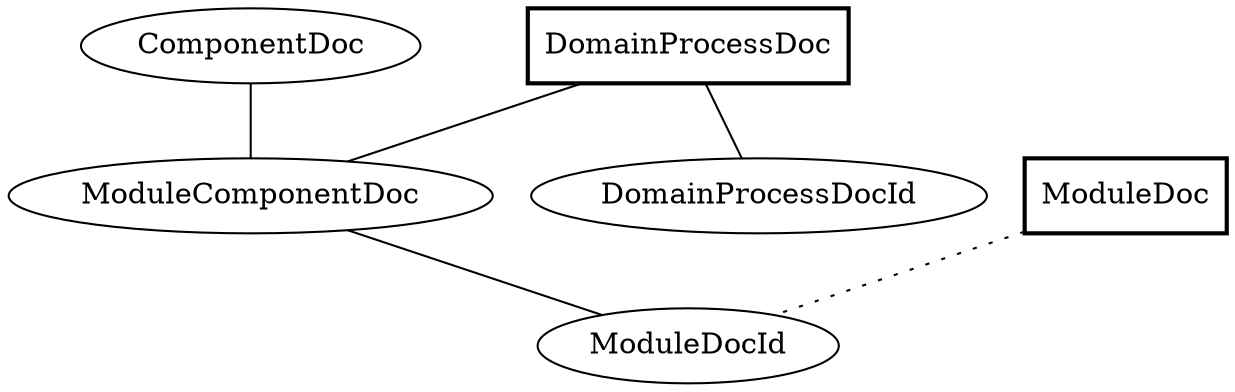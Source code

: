 graph {
splines=spline;
overlap=false;
"DomainProcessDoc" -- "ModuleComponentDoc" [style=solid];
"ModuleComponentDoc" -- "ModuleDocId" [style=solid];
"ComponentDoc" -- "ModuleComponentDoc" [style=solid];
"ModuleDoc" -- "ModuleDocId" [style=dotted];
"DomainProcessDoc" -- "DomainProcessDocId" [style=solid];
"ModuleComponentDoc"[shape=ellipse];
"ComponentDoc"[shape=ellipse];
"ModuleDoc"[shape=box,style=bold];
"ModuleDocId"[shape=ellipse];
"DomainProcessDoc"[shape=box,style=bold];
"DomainProcessDocId"[shape=ellipse];
}
